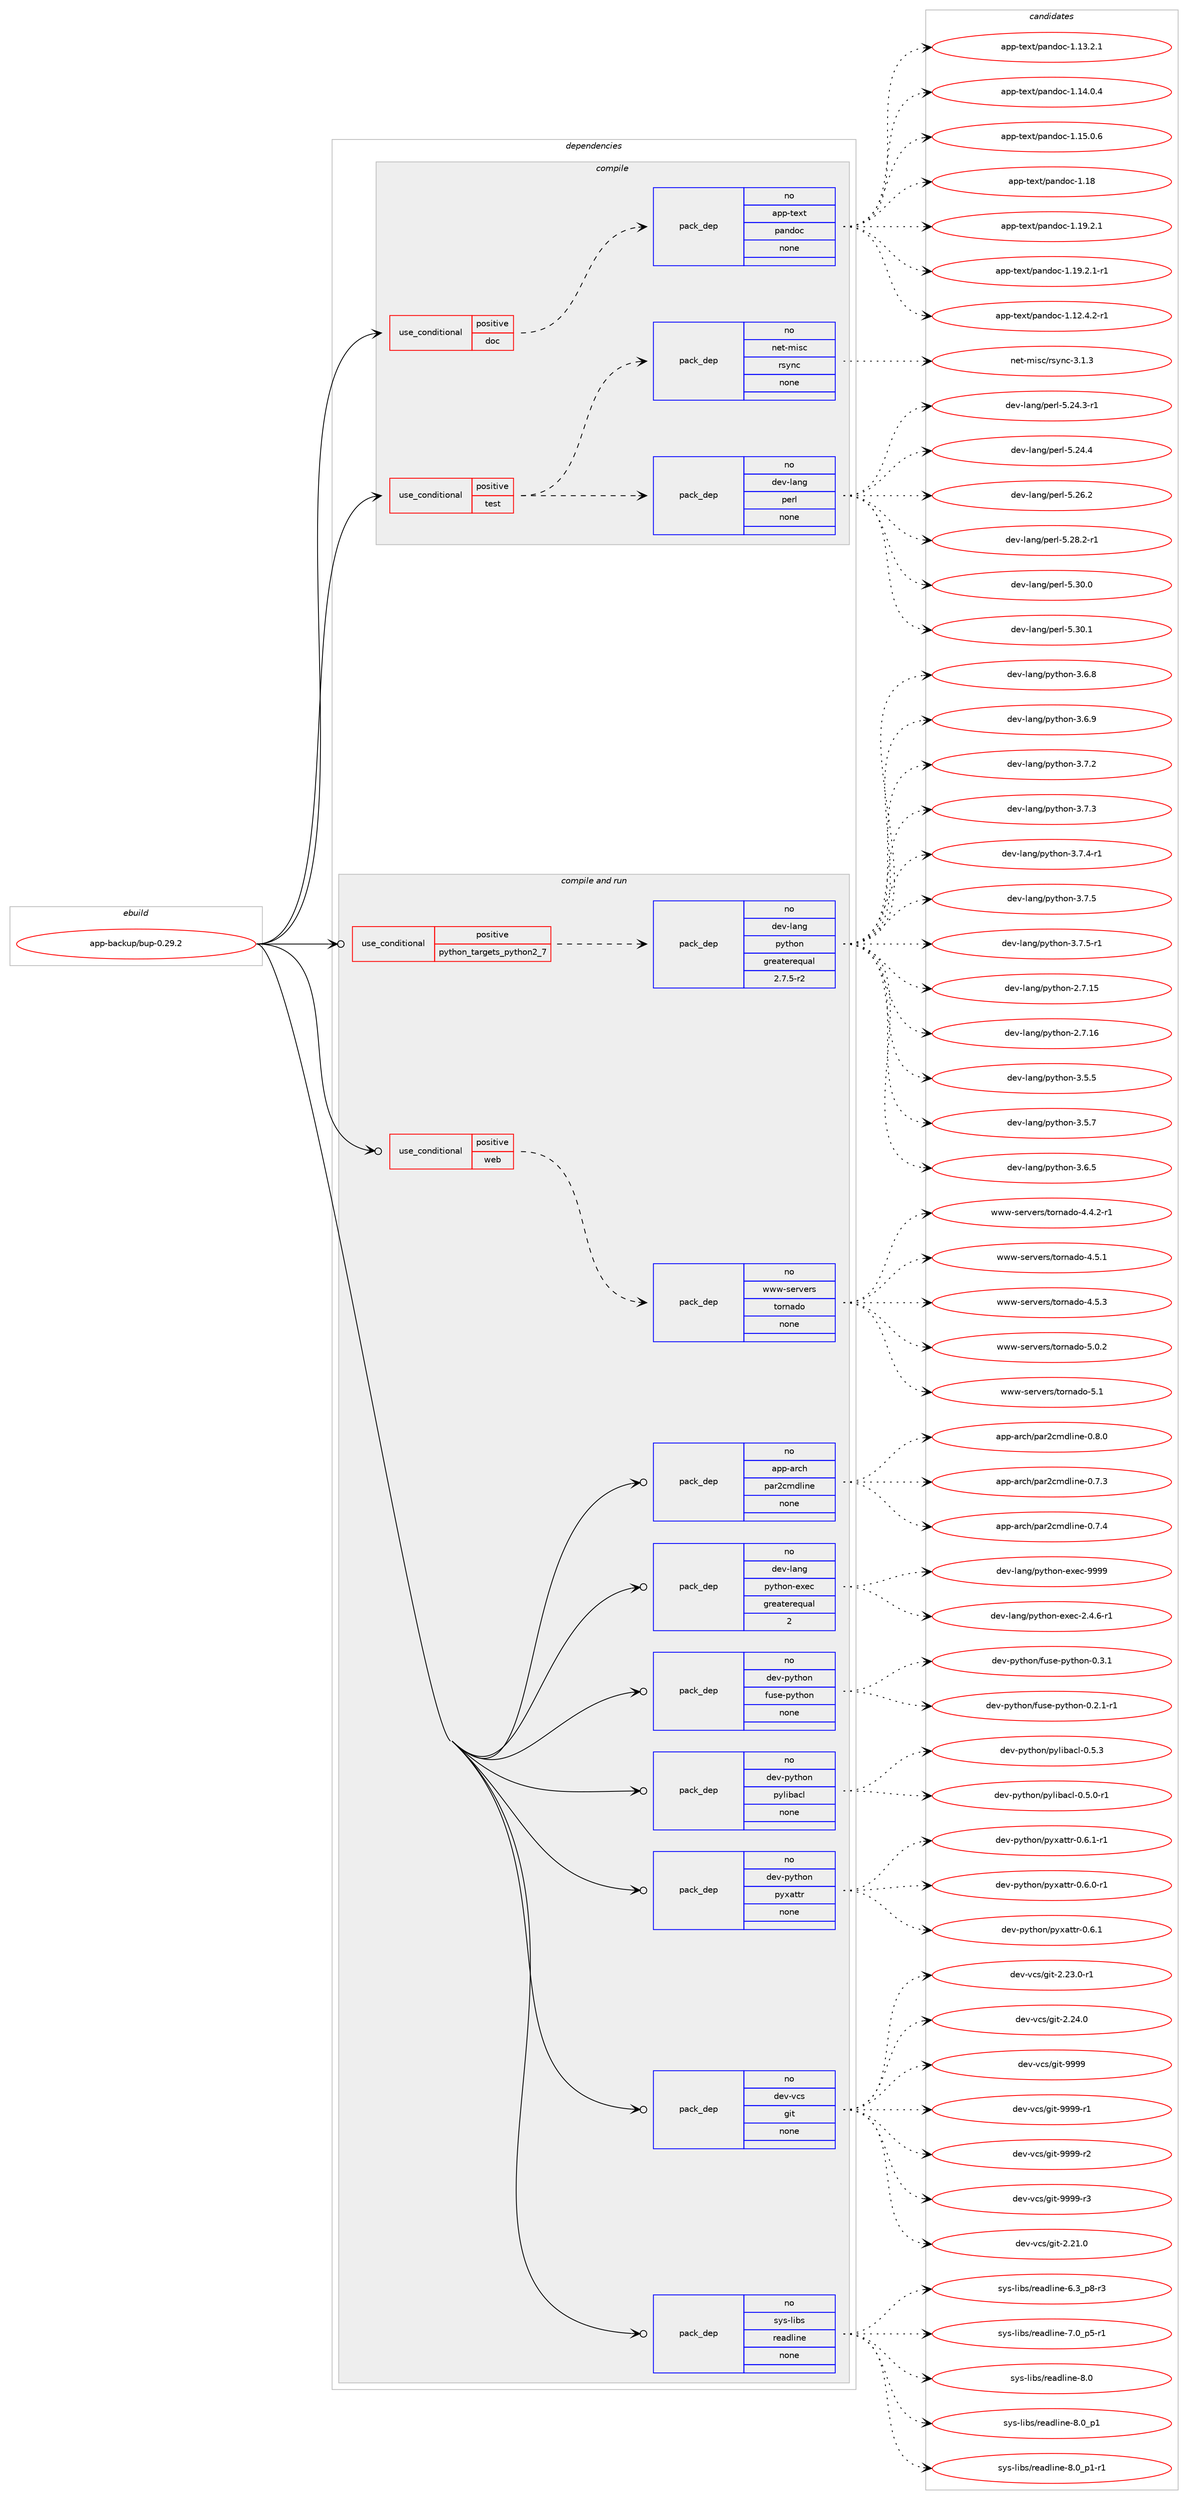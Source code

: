 digraph prolog {

# *************
# Graph options
# *************

newrank=true;
concentrate=true;
compound=true;
graph [rankdir=LR,fontname=Helvetica,fontsize=10,ranksep=1.5];#, ranksep=2.5, nodesep=0.2];
edge  [arrowhead=vee];
node  [fontname=Helvetica,fontsize=10];

# **********
# The ebuild
# **********

subgraph cluster_leftcol {
color=gray;
rank=same;
label=<<i>ebuild</i>>;
id [label="app-backup/bup-0.29.2", color=red, width=4, href="../app-backup/bup-0.29.2.svg"];
}

# ****************
# The dependencies
# ****************

subgraph cluster_midcol {
color=gray;
label=<<i>dependencies</i>>;
subgraph cluster_compile {
fillcolor="#eeeeee";
style=filled;
label=<<i>compile</i>>;
subgraph cond113301 {
dependency474636 [label=<<TABLE BORDER="0" CELLBORDER="1" CELLSPACING="0" CELLPADDING="4"><TR><TD ROWSPAN="3" CELLPADDING="10">use_conditional</TD></TR><TR><TD>positive</TD></TR><TR><TD>doc</TD></TR></TABLE>>, shape=none, color=red];
subgraph pack352712 {
dependency474637 [label=<<TABLE BORDER="0" CELLBORDER="1" CELLSPACING="0" CELLPADDING="4" WIDTH="220"><TR><TD ROWSPAN="6" CELLPADDING="30">pack_dep</TD></TR><TR><TD WIDTH="110">no</TD></TR><TR><TD>app-text</TD></TR><TR><TD>pandoc</TD></TR><TR><TD>none</TD></TR><TR><TD></TD></TR></TABLE>>, shape=none, color=blue];
}
dependency474636:e -> dependency474637:w [weight=20,style="dashed",arrowhead="vee"];
}
id:e -> dependency474636:w [weight=20,style="solid",arrowhead="vee"];
subgraph cond113302 {
dependency474638 [label=<<TABLE BORDER="0" CELLBORDER="1" CELLSPACING="0" CELLPADDING="4"><TR><TD ROWSPAN="3" CELLPADDING="10">use_conditional</TD></TR><TR><TD>positive</TD></TR><TR><TD>test</TD></TR></TABLE>>, shape=none, color=red];
subgraph pack352713 {
dependency474639 [label=<<TABLE BORDER="0" CELLBORDER="1" CELLSPACING="0" CELLPADDING="4" WIDTH="220"><TR><TD ROWSPAN="6" CELLPADDING="30">pack_dep</TD></TR><TR><TD WIDTH="110">no</TD></TR><TR><TD>dev-lang</TD></TR><TR><TD>perl</TD></TR><TR><TD>none</TD></TR><TR><TD></TD></TR></TABLE>>, shape=none, color=blue];
}
dependency474638:e -> dependency474639:w [weight=20,style="dashed",arrowhead="vee"];
subgraph pack352714 {
dependency474640 [label=<<TABLE BORDER="0" CELLBORDER="1" CELLSPACING="0" CELLPADDING="4" WIDTH="220"><TR><TD ROWSPAN="6" CELLPADDING="30">pack_dep</TD></TR><TR><TD WIDTH="110">no</TD></TR><TR><TD>net-misc</TD></TR><TR><TD>rsync</TD></TR><TR><TD>none</TD></TR><TR><TD></TD></TR></TABLE>>, shape=none, color=blue];
}
dependency474638:e -> dependency474640:w [weight=20,style="dashed",arrowhead="vee"];
}
id:e -> dependency474638:w [weight=20,style="solid",arrowhead="vee"];
}
subgraph cluster_compileandrun {
fillcolor="#eeeeee";
style=filled;
label=<<i>compile and run</i>>;
subgraph cond113303 {
dependency474641 [label=<<TABLE BORDER="0" CELLBORDER="1" CELLSPACING="0" CELLPADDING="4"><TR><TD ROWSPAN="3" CELLPADDING="10">use_conditional</TD></TR><TR><TD>positive</TD></TR><TR><TD>python_targets_python2_7</TD></TR></TABLE>>, shape=none, color=red];
subgraph pack352715 {
dependency474642 [label=<<TABLE BORDER="0" CELLBORDER="1" CELLSPACING="0" CELLPADDING="4" WIDTH="220"><TR><TD ROWSPAN="6" CELLPADDING="30">pack_dep</TD></TR><TR><TD WIDTH="110">no</TD></TR><TR><TD>dev-lang</TD></TR><TR><TD>python</TD></TR><TR><TD>greaterequal</TD></TR><TR><TD>2.7.5-r2</TD></TR></TABLE>>, shape=none, color=blue];
}
dependency474641:e -> dependency474642:w [weight=20,style="dashed",arrowhead="vee"];
}
id:e -> dependency474641:w [weight=20,style="solid",arrowhead="odotvee"];
subgraph cond113304 {
dependency474643 [label=<<TABLE BORDER="0" CELLBORDER="1" CELLSPACING="0" CELLPADDING="4"><TR><TD ROWSPAN="3" CELLPADDING="10">use_conditional</TD></TR><TR><TD>positive</TD></TR><TR><TD>web</TD></TR></TABLE>>, shape=none, color=red];
subgraph pack352716 {
dependency474644 [label=<<TABLE BORDER="0" CELLBORDER="1" CELLSPACING="0" CELLPADDING="4" WIDTH="220"><TR><TD ROWSPAN="6" CELLPADDING="30">pack_dep</TD></TR><TR><TD WIDTH="110">no</TD></TR><TR><TD>www-servers</TD></TR><TR><TD>tornado</TD></TR><TR><TD>none</TD></TR><TR><TD></TD></TR></TABLE>>, shape=none, color=blue];
}
dependency474643:e -> dependency474644:w [weight=20,style="dashed",arrowhead="vee"];
}
id:e -> dependency474643:w [weight=20,style="solid",arrowhead="odotvee"];
subgraph pack352717 {
dependency474645 [label=<<TABLE BORDER="0" CELLBORDER="1" CELLSPACING="0" CELLPADDING="4" WIDTH="220"><TR><TD ROWSPAN="6" CELLPADDING="30">pack_dep</TD></TR><TR><TD WIDTH="110">no</TD></TR><TR><TD>app-arch</TD></TR><TR><TD>par2cmdline</TD></TR><TR><TD>none</TD></TR><TR><TD></TD></TR></TABLE>>, shape=none, color=blue];
}
id:e -> dependency474645:w [weight=20,style="solid",arrowhead="odotvee"];
subgraph pack352718 {
dependency474646 [label=<<TABLE BORDER="0" CELLBORDER="1" CELLSPACING="0" CELLPADDING="4" WIDTH="220"><TR><TD ROWSPAN="6" CELLPADDING="30">pack_dep</TD></TR><TR><TD WIDTH="110">no</TD></TR><TR><TD>dev-lang</TD></TR><TR><TD>python-exec</TD></TR><TR><TD>greaterequal</TD></TR><TR><TD>2</TD></TR></TABLE>>, shape=none, color=blue];
}
id:e -> dependency474646:w [weight=20,style="solid",arrowhead="odotvee"];
subgraph pack352719 {
dependency474647 [label=<<TABLE BORDER="0" CELLBORDER="1" CELLSPACING="0" CELLPADDING="4" WIDTH="220"><TR><TD ROWSPAN="6" CELLPADDING="30">pack_dep</TD></TR><TR><TD WIDTH="110">no</TD></TR><TR><TD>dev-python</TD></TR><TR><TD>fuse-python</TD></TR><TR><TD>none</TD></TR><TR><TD></TD></TR></TABLE>>, shape=none, color=blue];
}
id:e -> dependency474647:w [weight=20,style="solid",arrowhead="odotvee"];
subgraph pack352720 {
dependency474648 [label=<<TABLE BORDER="0" CELLBORDER="1" CELLSPACING="0" CELLPADDING="4" WIDTH="220"><TR><TD ROWSPAN="6" CELLPADDING="30">pack_dep</TD></TR><TR><TD WIDTH="110">no</TD></TR><TR><TD>dev-python</TD></TR><TR><TD>pylibacl</TD></TR><TR><TD>none</TD></TR><TR><TD></TD></TR></TABLE>>, shape=none, color=blue];
}
id:e -> dependency474648:w [weight=20,style="solid",arrowhead="odotvee"];
subgraph pack352721 {
dependency474649 [label=<<TABLE BORDER="0" CELLBORDER="1" CELLSPACING="0" CELLPADDING="4" WIDTH="220"><TR><TD ROWSPAN="6" CELLPADDING="30">pack_dep</TD></TR><TR><TD WIDTH="110">no</TD></TR><TR><TD>dev-python</TD></TR><TR><TD>pyxattr</TD></TR><TR><TD>none</TD></TR><TR><TD></TD></TR></TABLE>>, shape=none, color=blue];
}
id:e -> dependency474649:w [weight=20,style="solid",arrowhead="odotvee"];
subgraph pack352722 {
dependency474650 [label=<<TABLE BORDER="0" CELLBORDER="1" CELLSPACING="0" CELLPADDING="4" WIDTH="220"><TR><TD ROWSPAN="6" CELLPADDING="30">pack_dep</TD></TR><TR><TD WIDTH="110">no</TD></TR><TR><TD>dev-vcs</TD></TR><TR><TD>git</TD></TR><TR><TD>none</TD></TR><TR><TD></TD></TR></TABLE>>, shape=none, color=blue];
}
id:e -> dependency474650:w [weight=20,style="solid",arrowhead="odotvee"];
subgraph pack352723 {
dependency474651 [label=<<TABLE BORDER="0" CELLBORDER="1" CELLSPACING="0" CELLPADDING="4" WIDTH="220"><TR><TD ROWSPAN="6" CELLPADDING="30">pack_dep</TD></TR><TR><TD WIDTH="110">no</TD></TR><TR><TD>sys-libs</TD></TR><TR><TD>readline</TD></TR><TR><TD>none</TD></TR><TR><TD></TD></TR></TABLE>>, shape=none, color=blue];
}
id:e -> dependency474651:w [weight=20,style="solid",arrowhead="odotvee"];
}
subgraph cluster_run {
fillcolor="#eeeeee";
style=filled;
label=<<i>run</i>>;
}
}

# **************
# The candidates
# **************

subgraph cluster_choices {
rank=same;
color=gray;
label=<<i>candidates</i>>;

subgraph choice352712 {
color=black;
nodesep=1;
choice97112112451161011201164711297110100111994549464950465246504511449 [label="app-text/pandoc-1.12.4.2-r1", color=red, width=4,href="../app-text/pandoc-1.12.4.2-r1.svg"];
choice9711211245116101120116471129711010011199454946495146504649 [label="app-text/pandoc-1.13.2.1", color=red, width=4,href="../app-text/pandoc-1.13.2.1.svg"];
choice9711211245116101120116471129711010011199454946495246484652 [label="app-text/pandoc-1.14.0.4", color=red, width=4,href="../app-text/pandoc-1.14.0.4.svg"];
choice9711211245116101120116471129711010011199454946495346484654 [label="app-text/pandoc-1.15.0.6", color=red, width=4,href="../app-text/pandoc-1.15.0.6.svg"];
choice97112112451161011201164711297110100111994549464956 [label="app-text/pandoc-1.18", color=red, width=4,href="../app-text/pandoc-1.18.svg"];
choice9711211245116101120116471129711010011199454946495746504649 [label="app-text/pandoc-1.19.2.1", color=red, width=4,href="../app-text/pandoc-1.19.2.1.svg"];
choice97112112451161011201164711297110100111994549464957465046494511449 [label="app-text/pandoc-1.19.2.1-r1", color=red, width=4,href="../app-text/pandoc-1.19.2.1-r1.svg"];
dependency474637:e -> choice97112112451161011201164711297110100111994549464950465246504511449:w [style=dotted,weight="100"];
dependency474637:e -> choice9711211245116101120116471129711010011199454946495146504649:w [style=dotted,weight="100"];
dependency474637:e -> choice9711211245116101120116471129711010011199454946495246484652:w [style=dotted,weight="100"];
dependency474637:e -> choice9711211245116101120116471129711010011199454946495346484654:w [style=dotted,weight="100"];
dependency474637:e -> choice97112112451161011201164711297110100111994549464956:w [style=dotted,weight="100"];
dependency474637:e -> choice9711211245116101120116471129711010011199454946495746504649:w [style=dotted,weight="100"];
dependency474637:e -> choice97112112451161011201164711297110100111994549464957465046494511449:w [style=dotted,weight="100"];
}
subgraph choice352713 {
color=black;
nodesep=1;
choice100101118451089711010347112101114108455346505246514511449 [label="dev-lang/perl-5.24.3-r1", color=red, width=4,href="../dev-lang/perl-5.24.3-r1.svg"];
choice10010111845108971101034711210111410845534650524652 [label="dev-lang/perl-5.24.4", color=red, width=4,href="../dev-lang/perl-5.24.4.svg"];
choice10010111845108971101034711210111410845534650544650 [label="dev-lang/perl-5.26.2", color=red, width=4,href="../dev-lang/perl-5.26.2.svg"];
choice100101118451089711010347112101114108455346505646504511449 [label="dev-lang/perl-5.28.2-r1", color=red, width=4,href="../dev-lang/perl-5.28.2-r1.svg"];
choice10010111845108971101034711210111410845534651484648 [label="dev-lang/perl-5.30.0", color=red, width=4,href="../dev-lang/perl-5.30.0.svg"];
choice10010111845108971101034711210111410845534651484649 [label="dev-lang/perl-5.30.1", color=red, width=4,href="../dev-lang/perl-5.30.1.svg"];
dependency474639:e -> choice100101118451089711010347112101114108455346505246514511449:w [style=dotted,weight="100"];
dependency474639:e -> choice10010111845108971101034711210111410845534650524652:w [style=dotted,weight="100"];
dependency474639:e -> choice10010111845108971101034711210111410845534650544650:w [style=dotted,weight="100"];
dependency474639:e -> choice100101118451089711010347112101114108455346505646504511449:w [style=dotted,weight="100"];
dependency474639:e -> choice10010111845108971101034711210111410845534651484648:w [style=dotted,weight="100"];
dependency474639:e -> choice10010111845108971101034711210111410845534651484649:w [style=dotted,weight="100"];
}
subgraph choice352714 {
color=black;
nodesep=1;
choice11010111645109105115994711411512111099455146494651 [label="net-misc/rsync-3.1.3", color=red, width=4,href="../net-misc/rsync-3.1.3.svg"];
dependency474640:e -> choice11010111645109105115994711411512111099455146494651:w [style=dotted,weight="100"];
}
subgraph choice352715 {
color=black;
nodesep=1;
choice10010111845108971101034711212111610411111045504655464953 [label="dev-lang/python-2.7.15", color=red, width=4,href="../dev-lang/python-2.7.15.svg"];
choice10010111845108971101034711212111610411111045504655464954 [label="dev-lang/python-2.7.16", color=red, width=4,href="../dev-lang/python-2.7.16.svg"];
choice100101118451089711010347112121116104111110455146534653 [label="dev-lang/python-3.5.5", color=red, width=4,href="../dev-lang/python-3.5.5.svg"];
choice100101118451089711010347112121116104111110455146534655 [label="dev-lang/python-3.5.7", color=red, width=4,href="../dev-lang/python-3.5.7.svg"];
choice100101118451089711010347112121116104111110455146544653 [label="dev-lang/python-3.6.5", color=red, width=4,href="../dev-lang/python-3.6.5.svg"];
choice100101118451089711010347112121116104111110455146544656 [label="dev-lang/python-3.6.8", color=red, width=4,href="../dev-lang/python-3.6.8.svg"];
choice100101118451089711010347112121116104111110455146544657 [label="dev-lang/python-3.6.9", color=red, width=4,href="../dev-lang/python-3.6.9.svg"];
choice100101118451089711010347112121116104111110455146554650 [label="dev-lang/python-3.7.2", color=red, width=4,href="../dev-lang/python-3.7.2.svg"];
choice100101118451089711010347112121116104111110455146554651 [label="dev-lang/python-3.7.3", color=red, width=4,href="../dev-lang/python-3.7.3.svg"];
choice1001011184510897110103471121211161041111104551465546524511449 [label="dev-lang/python-3.7.4-r1", color=red, width=4,href="../dev-lang/python-3.7.4-r1.svg"];
choice100101118451089711010347112121116104111110455146554653 [label="dev-lang/python-3.7.5", color=red, width=4,href="../dev-lang/python-3.7.5.svg"];
choice1001011184510897110103471121211161041111104551465546534511449 [label="dev-lang/python-3.7.5-r1", color=red, width=4,href="../dev-lang/python-3.7.5-r1.svg"];
dependency474642:e -> choice10010111845108971101034711212111610411111045504655464953:w [style=dotted,weight="100"];
dependency474642:e -> choice10010111845108971101034711212111610411111045504655464954:w [style=dotted,weight="100"];
dependency474642:e -> choice100101118451089711010347112121116104111110455146534653:w [style=dotted,weight="100"];
dependency474642:e -> choice100101118451089711010347112121116104111110455146534655:w [style=dotted,weight="100"];
dependency474642:e -> choice100101118451089711010347112121116104111110455146544653:w [style=dotted,weight="100"];
dependency474642:e -> choice100101118451089711010347112121116104111110455146544656:w [style=dotted,weight="100"];
dependency474642:e -> choice100101118451089711010347112121116104111110455146544657:w [style=dotted,weight="100"];
dependency474642:e -> choice100101118451089711010347112121116104111110455146554650:w [style=dotted,weight="100"];
dependency474642:e -> choice100101118451089711010347112121116104111110455146554651:w [style=dotted,weight="100"];
dependency474642:e -> choice1001011184510897110103471121211161041111104551465546524511449:w [style=dotted,weight="100"];
dependency474642:e -> choice100101118451089711010347112121116104111110455146554653:w [style=dotted,weight="100"];
dependency474642:e -> choice1001011184510897110103471121211161041111104551465546534511449:w [style=dotted,weight="100"];
}
subgraph choice352716 {
color=black;
nodesep=1;
choice1191191194511510111411810111411547116111114110971001114552465246504511449 [label="www-servers/tornado-4.4.2-r1", color=red, width=4,href="../www-servers/tornado-4.4.2-r1.svg"];
choice119119119451151011141181011141154711611111411097100111455246534649 [label="www-servers/tornado-4.5.1", color=red, width=4,href="../www-servers/tornado-4.5.1.svg"];
choice119119119451151011141181011141154711611111411097100111455246534651 [label="www-servers/tornado-4.5.3", color=red, width=4,href="../www-servers/tornado-4.5.3.svg"];
choice119119119451151011141181011141154711611111411097100111455346484650 [label="www-servers/tornado-5.0.2", color=red, width=4,href="../www-servers/tornado-5.0.2.svg"];
choice11911911945115101114118101114115471161111141109710011145534649 [label="www-servers/tornado-5.1", color=red, width=4,href="../www-servers/tornado-5.1.svg"];
dependency474644:e -> choice1191191194511510111411810111411547116111114110971001114552465246504511449:w [style=dotted,weight="100"];
dependency474644:e -> choice119119119451151011141181011141154711611111411097100111455246534649:w [style=dotted,weight="100"];
dependency474644:e -> choice119119119451151011141181011141154711611111411097100111455246534651:w [style=dotted,weight="100"];
dependency474644:e -> choice119119119451151011141181011141154711611111411097100111455346484650:w [style=dotted,weight="100"];
dependency474644:e -> choice11911911945115101114118101114115471161111141109710011145534649:w [style=dotted,weight="100"];
}
subgraph choice352717 {
color=black;
nodesep=1;
choice9711211245971149910447112971145099109100108105110101454846554651 [label="app-arch/par2cmdline-0.7.3", color=red, width=4,href="../app-arch/par2cmdline-0.7.3.svg"];
choice9711211245971149910447112971145099109100108105110101454846554652 [label="app-arch/par2cmdline-0.7.4", color=red, width=4,href="../app-arch/par2cmdline-0.7.4.svg"];
choice9711211245971149910447112971145099109100108105110101454846564648 [label="app-arch/par2cmdline-0.8.0", color=red, width=4,href="../app-arch/par2cmdline-0.8.0.svg"];
dependency474645:e -> choice9711211245971149910447112971145099109100108105110101454846554651:w [style=dotted,weight="100"];
dependency474645:e -> choice9711211245971149910447112971145099109100108105110101454846554652:w [style=dotted,weight="100"];
dependency474645:e -> choice9711211245971149910447112971145099109100108105110101454846564648:w [style=dotted,weight="100"];
}
subgraph choice352718 {
color=black;
nodesep=1;
choice10010111845108971101034711212111610411111045101120101994550465246544511449 [label="dev-lang/python-exec-2.4.6-r1", color=red, width=4,href="../dev-lang/python-exec-2.4.6-r1.svg"];
choice10010111845108971101034711212111610411111045101120101994557575757 [label="dev-lang/python-exec-9999", color=red, width=4,href="../dev-lang/python-exec-9999.svg"];
dependency474646:e -> choice10010111845108971101034711212111610411111045101120101994550465246544511449:w [style=dotted,weight="100"];
dependency474646:e -> choice10010111845108971101034711212111610411111045101120101994557575757:w [style=dotted,weight="100"];
}
subgraph choice352719 {
color=black;
nodesep=1;
choice1001011184511212111610411111047102117115101451121211161041111104548465046494511449 [label="dev-python/fuse-python-0.2.1-r1", color=red, width=4,href="../dev-python/fuse-python-0.2.1-r1.svg"];
choice100101118451121211161041111104710211711510145112121116104111110454846514649 [label="dev-python/fuse-python-0.3.1", color=red, width=4,href="../dev-python/fuse-python-0.3.1.svg"];
dependency474647:e -> choice1001011184511212111610411111047102117115101451121211161041111104548465046494511449:w [style=dotted,weight="100"];
dependency474647:e -> choice100101118451121211161041111104710211711510145112121116104111110454846514649:w [style=dotted,weight="100"];
}
subgraph choice352720 {
color=black;
nodesep=1;
choice10010111845112121116104111110471121211081059897991084548465346484511449 [label="dev-python/pylibacl-0.5.0-r1", color=red, width=4,href="../dev-python/pylibacl-0.5.0-r1.svg"];
choice1001011184511212111610411111047112121108105989799108454846534651 [label="dev-python/pylibacl-0.5.3", color=red, width=4,href="../dev-python/pylibacl-0.5.3.svg"];
dependency474648:e -> choice10010111845112121116104111110471121211081059897991084548465346484511449:w [style=dotted,weight="100"];
dependency474648:e -> choice1001011184511212111610411111047112121108105989799108454846534651:w [style=dotted,weight="100"];
}
subgraph choice352721 {
color=black;
nodesep=1;
choice1001011184511212111610411111047112121120971161161144548465446484511449 [label="dev-python/pyxattr-0.6.0-r1", color=red, width=4,href="../dev-python/pyxattr-0.6.0-r1.svg"];
choice100101118451121211161041111104711212112097116116114454846544649 [label="dev-python/pyxattr-0.6.1", color=red, width=4,href="../dev-python/pyxattr-0.6.1.svg"];
choice1001011184511212111610411111047112121120971161161144548465446494511449 [label="dev-python/pyxattr-0.6.1-r1", color=red, width=4,href="../dev-python/pyxattr-0.6.1-r1.svg"];
dependency474649:e -> choice1001011184511212111610411111047112121120971161161144548465446484511449:w [style=dotted,weight="100"];
dependency474649:e -> choice100101118451121211161041111104711212112097116116114454846544649:w [style=dotted,weight="100"];
dependency474649:e -> choice1001011184511212111610411111047112121120971161161144548465446494511449:w [style=dotted,weight="100"];
}
subgraph choice352722 {
color=black;
nodesep=1;
choice10010111845118991154710310511645504650494648 [label="dev-vcs/git-2.21.0", color=red, width=4,href="../dev-vcs/git-2.21.0.svg"];
choice100101118451189911547103105116455046505146484511449 [label="dev-vcs/git-2.23.0-r1", color=red, width=4,href="../dev-vcs/git-2.23.0-r1.svg"];
choice10010111845118991154710310511645504650524648 [label="dev-vcs/git-2.24.0", color=red, width=4,href="../dev-vcs/git-2.24.0.svg"];
choice1001011184511899115471031051164557575757 [label="dev-vcs/git-9999", color=red, width=4,href="../dev-vcs/git-9999.svg"];
choice10010111845118991154710310511645575757574511449 [label="dev-vcs/git-9999-r1", color=red, width=4,href="../dev-vcs/git-9999-r1.svg"];
choice10010111845118991154710310511645575757574511450 [label="dev-vcs/git-9999-r2", color=red, width=4,href="../dev-vcs/git-9999-r2.svg"];
choice10010111845118991154710310511645575757574511451 [label="dev-vcs/git-9999-r3", color=red, width=4,href="../dev-vcs/git-9999-r3.svg"];
dependency474650:e -> choice10010111845118991154710310511645504650494648:w [style=dotted,weight="100"];
dependency474650:e -> choice100101118451189911547103105116455046505146484511449:w [style=dotted,weight="100"];
dependency474650:e -> choice10010111845118991154710310511645504650524648:w [style=dotted,weight="100"];
dependency474650:e -> choice1001011184511899115471031051164557575757:w [style=dotted,weight="100"];
dependency474650:e -> choice10010111845118991154710310511645575757574511449:w [style=dotted,weight="100"];
dependency474650:e -> choice10010111845118991154710310511645575757574511450:w [style=dotted,weight="100"];
dependency474650:e -> choice10010111845118991154710310511645575757574511451:w [style=dotted,weight="100"];
}
subgraph choice352723 {
color=black;
nodesep=1;
choice115121115451081059811547114101971001081051101014554465195112564511451 [label="sys-libs/readline-6.3_p8-r3", color=red, width=4,href="../sys-libs/readline-6.3_p8-r3.svg"];
choice115121115451081059811547114101971001081051101014555464895112534511449 [label="sys-libs/readline-7.0_p5-r1", color=red, width=4,href="../sys-libs/readline-7.0_p5-r1.svg"];
choice1151211154510810598115471141019710010810511010145564648 [label="sys-libs/readline-8.0", color=red, width=4,href="../sys-libs/readline-8.0.svg"];
choice11512111545108105981154711410197100108105110101455646489511249 [label="sys-libs/readline-8.0_p1", color=red, width=4,href="../sys-libs/readline-8.0_p1.svg"];
choice115121115451081059811547114101971001081051101014556464895112494511449 [label="sys-libs/readline-8.0_p1-r1", color=red, width=4,href="../sys-libs/readline-8.0_p1-r1.svg"];
dependency474651:e -> choice115121115451081059811547114101971001081051101014554465195112564511451:w [style=dotted,weight="100"];
dependency474651:e -> choice115121115451081059811547114101971001081051101014555464895112534511449:w [style=dotted,weight="100"];
dependency474651:e -> choice1151211154510810598115471141019710010810511010145564648:w [style=dotted,weight="100"];
dependency474651:e -> choice11512111545108105981154711410197100108105110101455646489511249:w [style=dotted,weight="100"];
dependency474651:e -> choice115121115451081059811547114101971001081051101014556464895112494511449:w [style=dotted,weight="100"];
}
}

}
